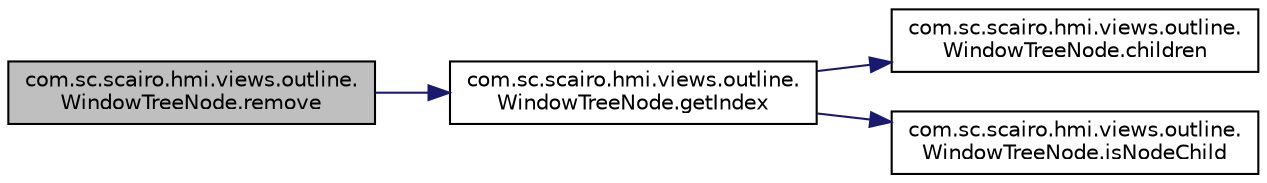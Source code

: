 digraph "com.sc.scairo.hmi.views.outline.WindowTreeNode.remove"
{
 // LATEX_PDF_SIZE
  edge [fontname="Helvetica",fontsize="10",labelfontname="Helvetica",labelfontsize="10"];
  node [fontname="Helvetica",fontsize="10",shape=record];
  rankdir="LR";
  Node1 [label="com.sc.scairo.hmi.views.outline.\lWindowTreeNode.remove",height=0.2,width=0.4,color="black", fillcolor="grey75", style="filled", fontcolor="black",tooltip=" "];
  Node1 -> Node2 [color="midnightblue",fontsize="10",style="solid",fontname="Helvetica"];
  Node2 [label="com.sc.scairo.hmi.views.outline.\lWindowTreeNode.getIndex",height=0.2,width=0.4,color="black", fillcolor="white", style="filled",URL="$classcom_1_1sc_1_1scairo_1_1hmi_1_1views_1_1outline_1_1_window_tree_node.html#aa0f8c71aa5c50a0e6d93ee512175f25e",tooltip=" "];
  Node2 -> Node3 [color="midnightblue",fontsize="10",style="solid",fontname="Helvetica"];
  Node3 [label="com.sc.scairo.hmi.views.outline.\lWindowTreeNode.children",height=0.2,width=0.4,color="black", fillcolor="white", style="filled",URL="$classcom_1_1sc_1_1scairo_1_1hmi_1_1views_1_1outline_1_1_window_tree_node.html#a8408fa2f0dec0a7072354b736028efab",tooltip=" "];
  Node2 -> Node4 [color="midnightblue",fontsize="10",style="solid",fontname="Helvetica"];
  Node4 [label="com.sc.scairo.hmi.views.outline.\lWindowTreeNode.isNodeChild",height=0.2,width=0.4,color="black", fillcolor="white", style="filled",URL="$classcom_1_1sc_1_1scairo_1_1hmi_1_1views_1_1outline_1_1_window_tree_node.html#ae1c4fd5ded690cd9064814e29a80c709",tooltip=" "];
}
